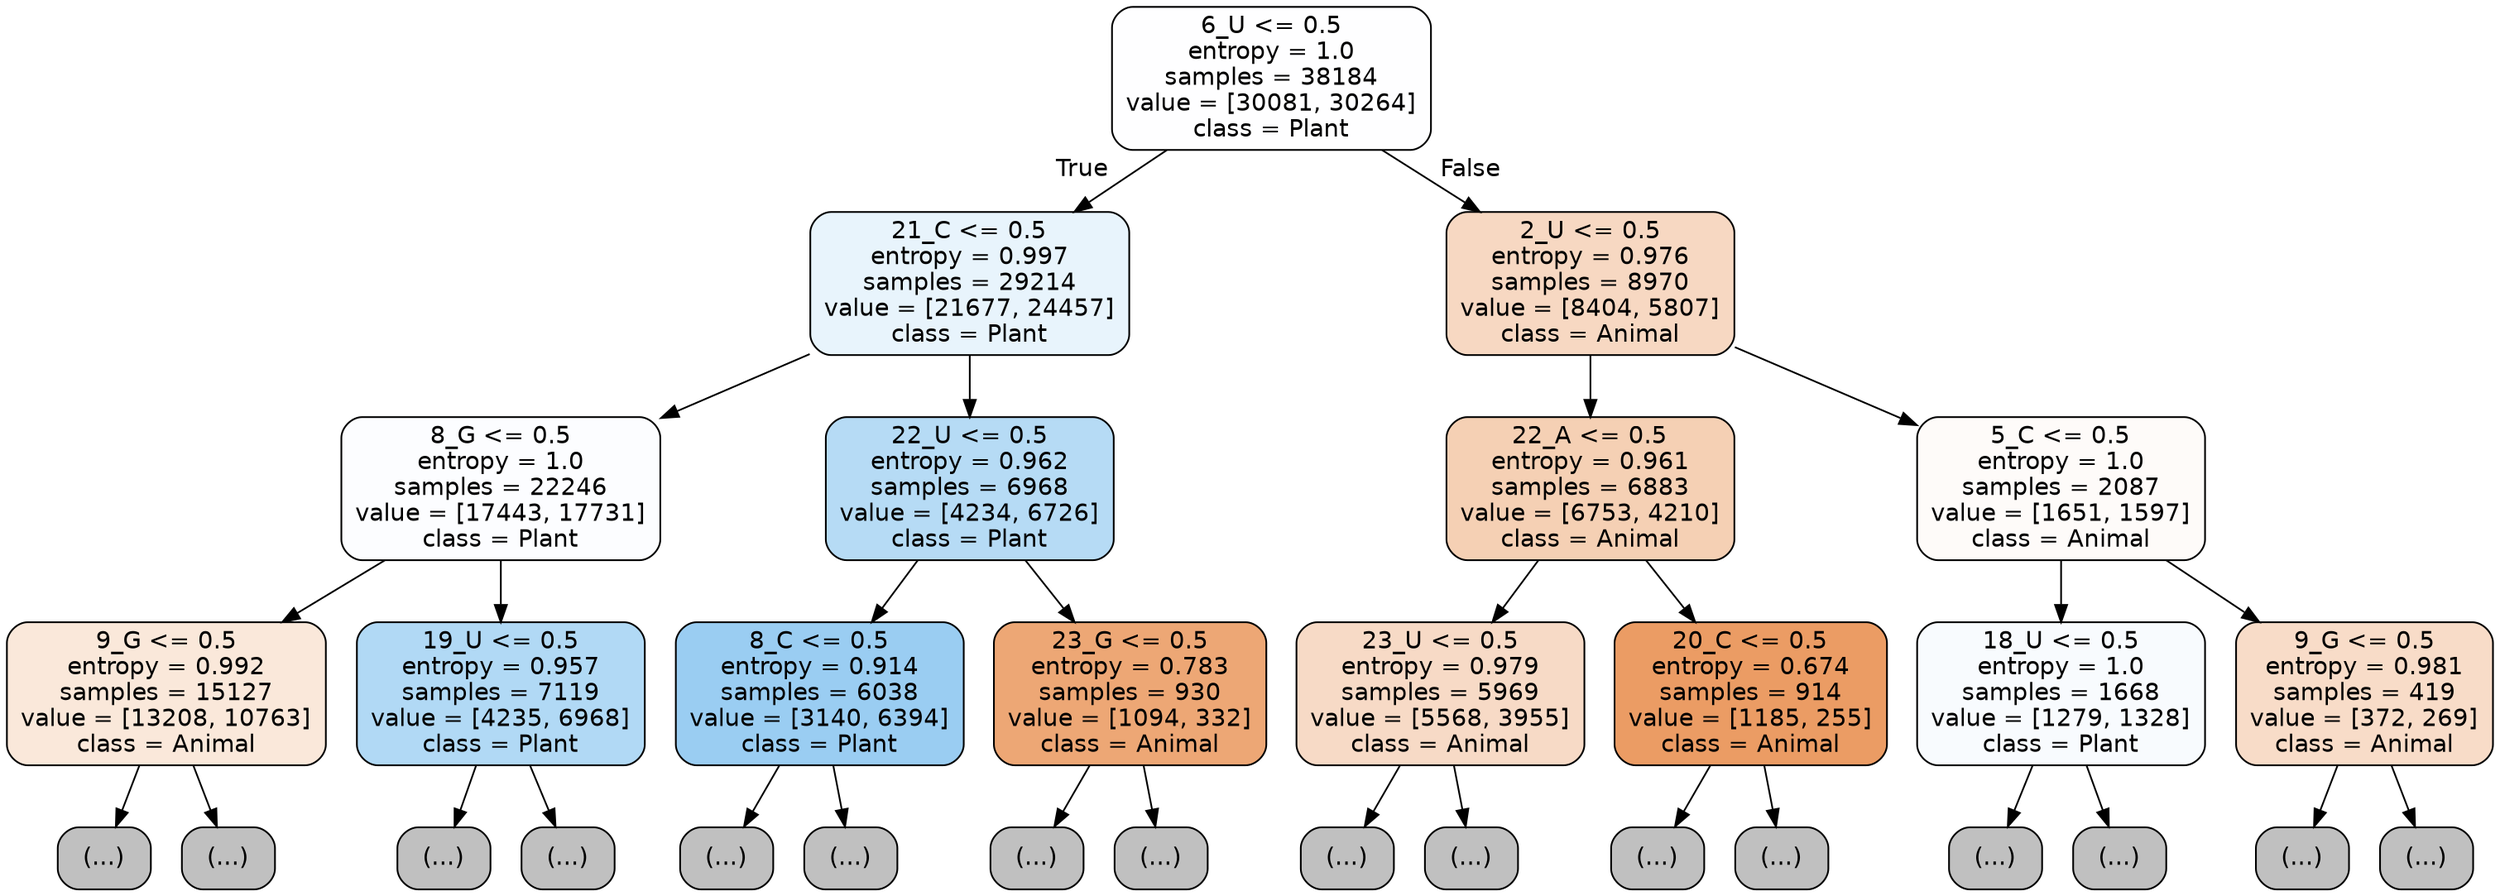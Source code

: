 digraph Tree {
node [shape=box, style="filled, rounded", color="black", fontname="helvetica"] ;
edge [fontname="helvetica"] ;
0 [label="6_U <= 0.5\nentropy = 1.0\nsamples = 38184\nvalue = [30081, 30264]\nclass = Plant", fillcolor="#fefeff"] ;
1 [label="21_C <= 0.5\nentropy = 0.997\nsamples = 29214\nvalue = [21677, 24457]\nclass = Plant", fillcolor="#e8f4fc"] ;
0 -> 1 [labeldistance=2.5, labelangle=45, headlabel="True"] ;
2 [label="8_G <= 0.5\nentropy = 1.0\nsamples = 22246\nvalue = [17443, 17731]\nclass = Plant", fillcolor="#fcfdff"] ;
1 -> 2 ;
3 [label="9_G <= 0.5\nentropy = 0.992\nsamples = 15127\nvalue = [13208, 10763]\nclass = Animal", fillcolor="#fae8da"] ;
2 -> 3 ;
4 [label="(...)", fillcolor="#C0C0C0"] ;
3 -> 4 ;
5349 [label="(...)", fillcolor="#C0C0C0"] ;
3 -> 5349 ;
7216 [label="19_U <= 0.5\nentropy = 0.957\nsamples = 7119\nvalue = [4235, 6968]\nclass = Plant", fillcolor="#b1d9f5"] ;
2 -> 7216 ;
7217 [label="(...)", fillcolor="#C0C0C0"] ;
7216 -> 7217 ;
9082 [label="(...)", fillcolor="#C0C0C0"] ;
7216 -> 9082 ;
9737 [label="22_U <= 0.5\nentropy = 0.962\nsamples = 6968\nvalue = [4234, 6726]\nclass = Plant", fillcolor="#b6dbf5"] ;
1 -> 9737 ;
9738 [label="8_C <= 0.5\nentropy = 0.914\nsamples = 6038\nvalue = [3140, 6394]\nclass = Plant", fillcolor="#9acdf2"] ;
9737 -> 9738 ;
9739 [label="(...)", fillcolor="#C0C0C0"] ;
9738 -> 9739 ;
11366 [label="(...)", fillcolor="#C0C0C0"] ;
9738 -> 11366 ;
11845 [label="23_G <= 0.5\nentropy = 0.783\nsamples = 930\nvalue = [1094, 332]\nclass = Animal", fillcolor="#eda775"] ;
9737 -> 11845 ;
11846 [label="(...)", fillcolor="#C0C0C0"] ;
11845 -> 11846 ;
12201 [label="(...)", fillcolor="#C0C0C0"] ;
11845 -> 12201 ;
12244 [label="2_U <= 0.5\nentropy = 0.976\nsamples = 8970\nvalue = [8404, 5807]\nclass = Animal", fillcolor="#f7d8c2"] ;
0 -> 12244 [labeldistance=2.5, labelangle=-45, headlabel="False"] ;
12245 [label="22_A <= 0.5\nentropy = 0.961\nsamples = 6883\nvalue = [6753, 4210]\nclass = Animal", fillcolor="#f5d0b4"] ;
12244 -> 12245 ;
12246 [label="23_U <= 0.5\nentropy = 0.979\nsamples = 5969\nvalue = [5568, 3955]\nclass = Animal", fillcolor="#f7dac6"] ;
12245 -> 12246 ;
12247 [label="(...)", fillcolor="#C0C0C0"] ;
12246 -> 12247 ;
15216 [label="(...)", fillcolor="#C0C0C0"] ;
12246 -> 15216 ;
15339 [label="20_C <= 0.5\nentropy = 0.674\nsamples = 914\nvalue = [1185, 255]\nclass = Animal", fillcolor="#eb9c64"] ;
12245 -> 15339 ;
15340 [label="(...)", fillcolor="#C0C0C0"] ;
15339 -> 15340 ;
15649 [label="(...)", fillcolor="#C0C0C0"] ;
15339 -> 15649 ;
15728 [label="5_C <= 0.5\nentropy = 1.0\nsamples = 2087\nvalue = [1651, 1597]\nclass = Animal", fillcolor="#fefbf9"] ;
12244 -> 15728 ;
15729 [label="18_U <= 0.5\nentropy = 1.0\nsamples = 1668\nvalue = [1279, 1328]\nclass = Plant", fillcolor="#f8fbfe"] ;
15728 -> 15729 ;
15730 [label="(...)", fillcolor="#C0C0C0"] ;
15729 -> 15730 ;
16399 [label="(...)", fillcolor="#C0C0C0"] ;
15729 -> 16399 ;
16676 [label="9_G <= 0.5\nentropy = 0.981\nsamples = 419\nvalue = [372, 269]\nclass = Animal", fillcolor="#f8dcc8"] ;
15728 -> 16676 ;
16677 [label="(...)", fillcolor="#C0C0C0"] ;
16676 -> 16677 ;
16856 [label="(...)", fillcolor="#C0C0C0"] ;
16676 -> 16856 ;
}